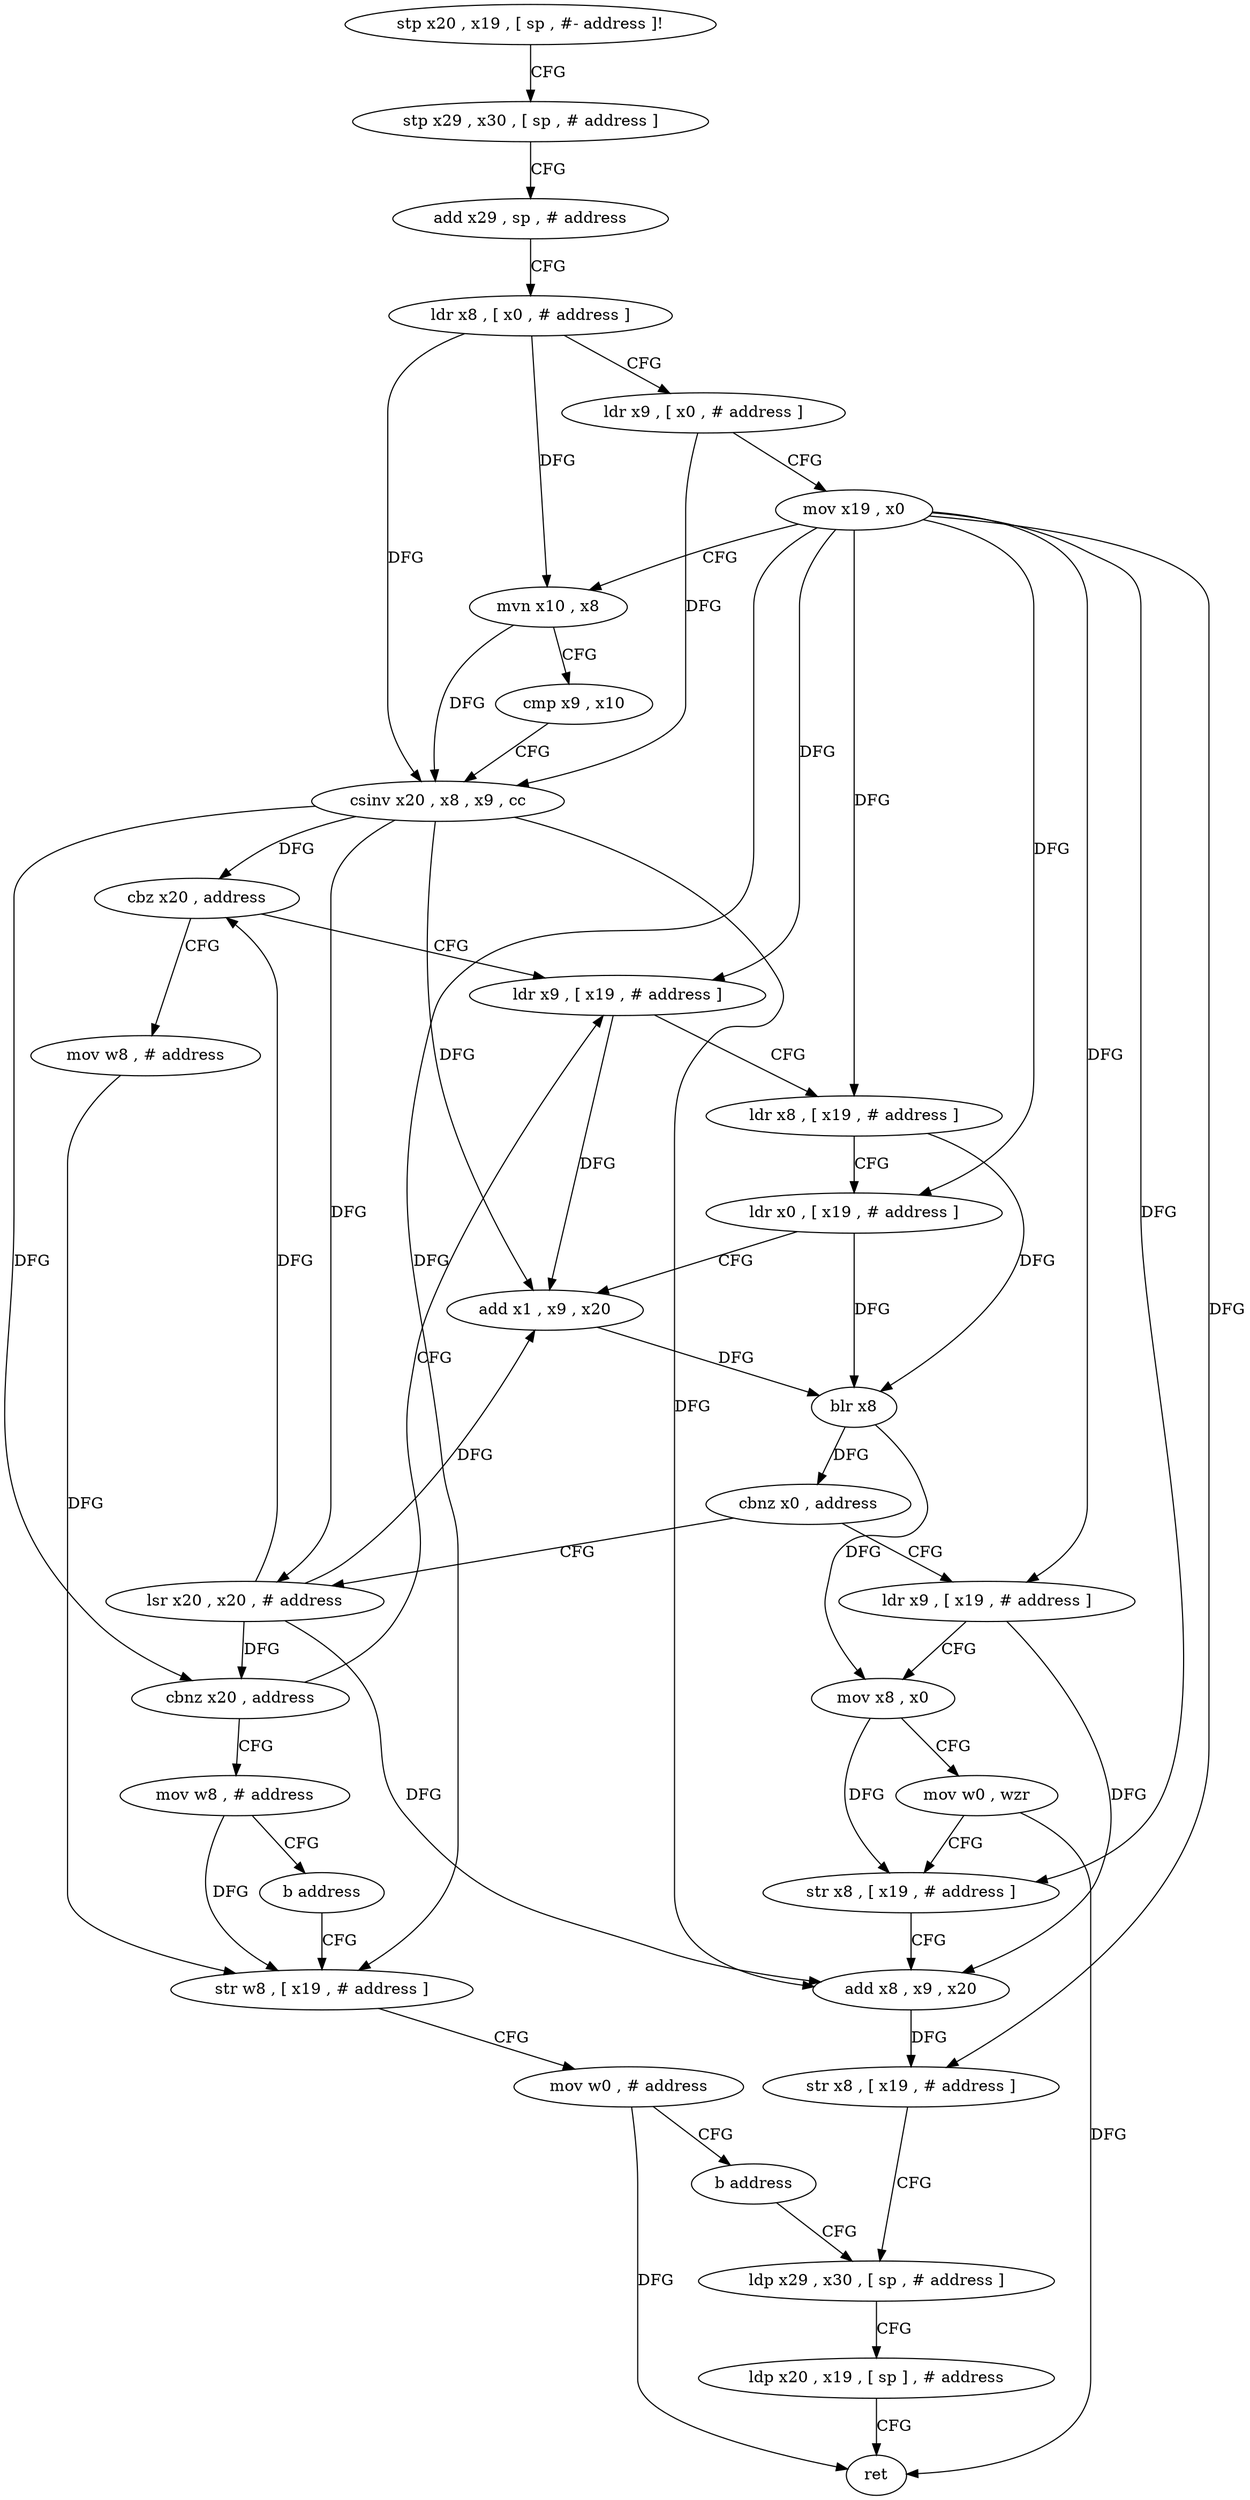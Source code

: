 digraph "func" {
"4285796" [label = "stp x20 , x19 , [ sp , #- address ]!" ]
"4285800" [label = "stp x29 , x30 , [ sp , # address ]" ]
"4285804" [label = "add x29 , sp , # address" ]
"4285808" [label = "ldr x8 , [ x0 , # address ]" ]
"4285812" [label = "ldr x9 , [ x0 , # address ]" ]
"4285816" [label = "mov x19 , x0" ]
"4285820" [label = "mvn x10 , x8" ]
"4285824" [label = "cmp x9 , x10" ]
"4285828" [label = "csinv x20 , x8 , x9 , cc" ]
"4285832" [label = "cbz x20 , address" ]
"4285876" [label = "mov w8 , # address" ]
"4285836" [label = "ldr x9 , [ x19 , # address ]" ]
"4285880" [label = "str w8 , [ x19 , # address ]" ]
"4285840" [label = "ldr x8 , [ x19 , # address ]" ]
"4285844" [label = "ldr x0 , [ x19 , # address ]" ]
"4285848" [label = "add x1 , x9 , x20" ]
"4285852" [label = "blr x8" ]
"4285856" [label = "cbnz x0 , address" ]
"4285892" [label = "ldr x9 , [ x19 , # address ]" ]
"4285860" [label = "lsr x20 , x20 , # address" ]
"4285916" [label = "ldp x29 , x30 , [ sp , # address ]" ]
"4285920" [label = "ldp x20 , x19 , [ sp ] , # address" ]
"4285924" [label = "ret" ]
"4285896" [label = "mov x8 , x0" ]
"4285900" [label = "mov w0 , wzr" ]
"4285904" [label = "str x8 , [ x19 , # address ]" ]
"4285908" [label = "add x8 , x9 , x20" ]
"4285912" [label = "str x8 , [ x19 , # address ]" ]
"4285864" [label = "cbnz x20 , address" ]
"4285868" [label = "mov w8 , # address" ]
"4285872" [label = "b address" ]
"4285884" [label = "mov w0 , # address" ]
"4285888" [label = "b address" ]
"4285796" -> "4285800" [ label = "CFG" ]
"4285800" -> "4285804" [ label = "CFG" ]
"4285804" -> "4285808" [ label = "CFG" ]
"4285808" -> "4285812" [ label = "CFG" ]
"4285808" -> "4285820" [ label = "DFG" ]
"4285808" -> "4285828" [ label = "DFG" ]
"4285812" -> "4285816" [ label = "CFG" ]
"4285812" -> "4285828" [ label = "DFG" ]
"4285816" -> "4285820" [ label = "CFG" ]
"4285816" -> "4285836" [ label = "DFG" ]
"4285816" -> "4285840" [ label = "DFG" ]
"4285816" -> "4285844" [ label = "DFG" ]
"4285816" -> "4285880" [ label = "DFG" ]
"4285816" -> "4285892" [ label = "DFG" ]
"4285816" -> "4285904" [ label = "DFG" ]
"4285816" -> "4285912" [ label = "DFG" ]
"4285820" -> "4285824" [ label = "CFG" ]
"4285820" -> "4285828" [ label = "DFG" ]
"4285824" -> "4285828" [ label = "CFG" ]
"4285828" -> "4285832" [ label = "DFG" ]
"4285828" -> "4285848" [ label = "DFG" ]
"4285828" -> "4285908" [ label = "DFG" ]
"4285828" -> "4285860" [ label = "DFG" ]
"4285828" -> "4285864" [ label = "DFG" ]
"4285832" -> "4285876" [ label = "CFG" ]
"4285832" -> "4285836" [ label = "CFG" ]
"4285876" -> "4285880" [ label = "DFG" ]
"4285836" -> "4285840" [ label = "CFG" ]
"4285836" -> "4285848" [ label = "DFG" ]
"4285880" -> "4285884" [ label = "CFG" ]
"4285840" -> "4285844" [ label = "CFG" ]
"4285840" -> "4285852" [ label = "DFG" ]
"4285844" -> "4285848" [ label = "CFG" ]
"4285844" -> "4285852" [ label = "DFG" ]
"4285848" -> "4285852" [ label = "DFG" ]
"4285852" -> "4285856" [ label = "DFG" ]
"4285852" -> "4285896" [ label = "DFG" ]
"4285856" -> "4285892" [ label = "CFG" ]
"4285856" -> "4285860" [ label = "CFG" ]
"4285892" -> "4285896" [ label = "CFG" ]
"4285892" -> "4285908" [ label = "DFG" ]
"4285860" -> "4285864" [ label = "DFG" ]
"4285860" -> "4285832" [ label = "DFG" ]
"4285860" -> "4285848" [ label = "DFG" ]
"4285860" -> "4285908" [ label = "DFG" ]
"4285916" -> "4285920" [ label = "CFG" ]
"4285920" -> "4285924" [ label = "CFG" ]
"4285896" -> "4285900" [ label = "CFG" ]
"4285896" -> "4285904" [ label = "DFG" ]
"4285900" -> "4285904" [ label = "CFG" ]
"4285900" -> "4285924" [ label = "DFG" ]
"4285904" -> "4285908" [ label = "CFG" ]
"4285908" -> "4285912" [ label = "DFG" ]
"4285912" -> "4285916" [ label = "CFG" ]
"4285864" -> "4285836" [ label = "CFG" ]
"4285864" -> "4285868" [ label = "CFG" ]
"4285868" -> "4285872" [ label = "CFG" ]
"4285868" -> "4285880" [ label = "DFG" ]
"4285872" -> "4285880" [ label = "CFG" ]
"4285884" -> "4285888" [ label = "CFG" ]
"4285884" -> "4285924" [ label = "DFG" ]
"4285888" -> "4285916" [ label = "CFG" ]
}

